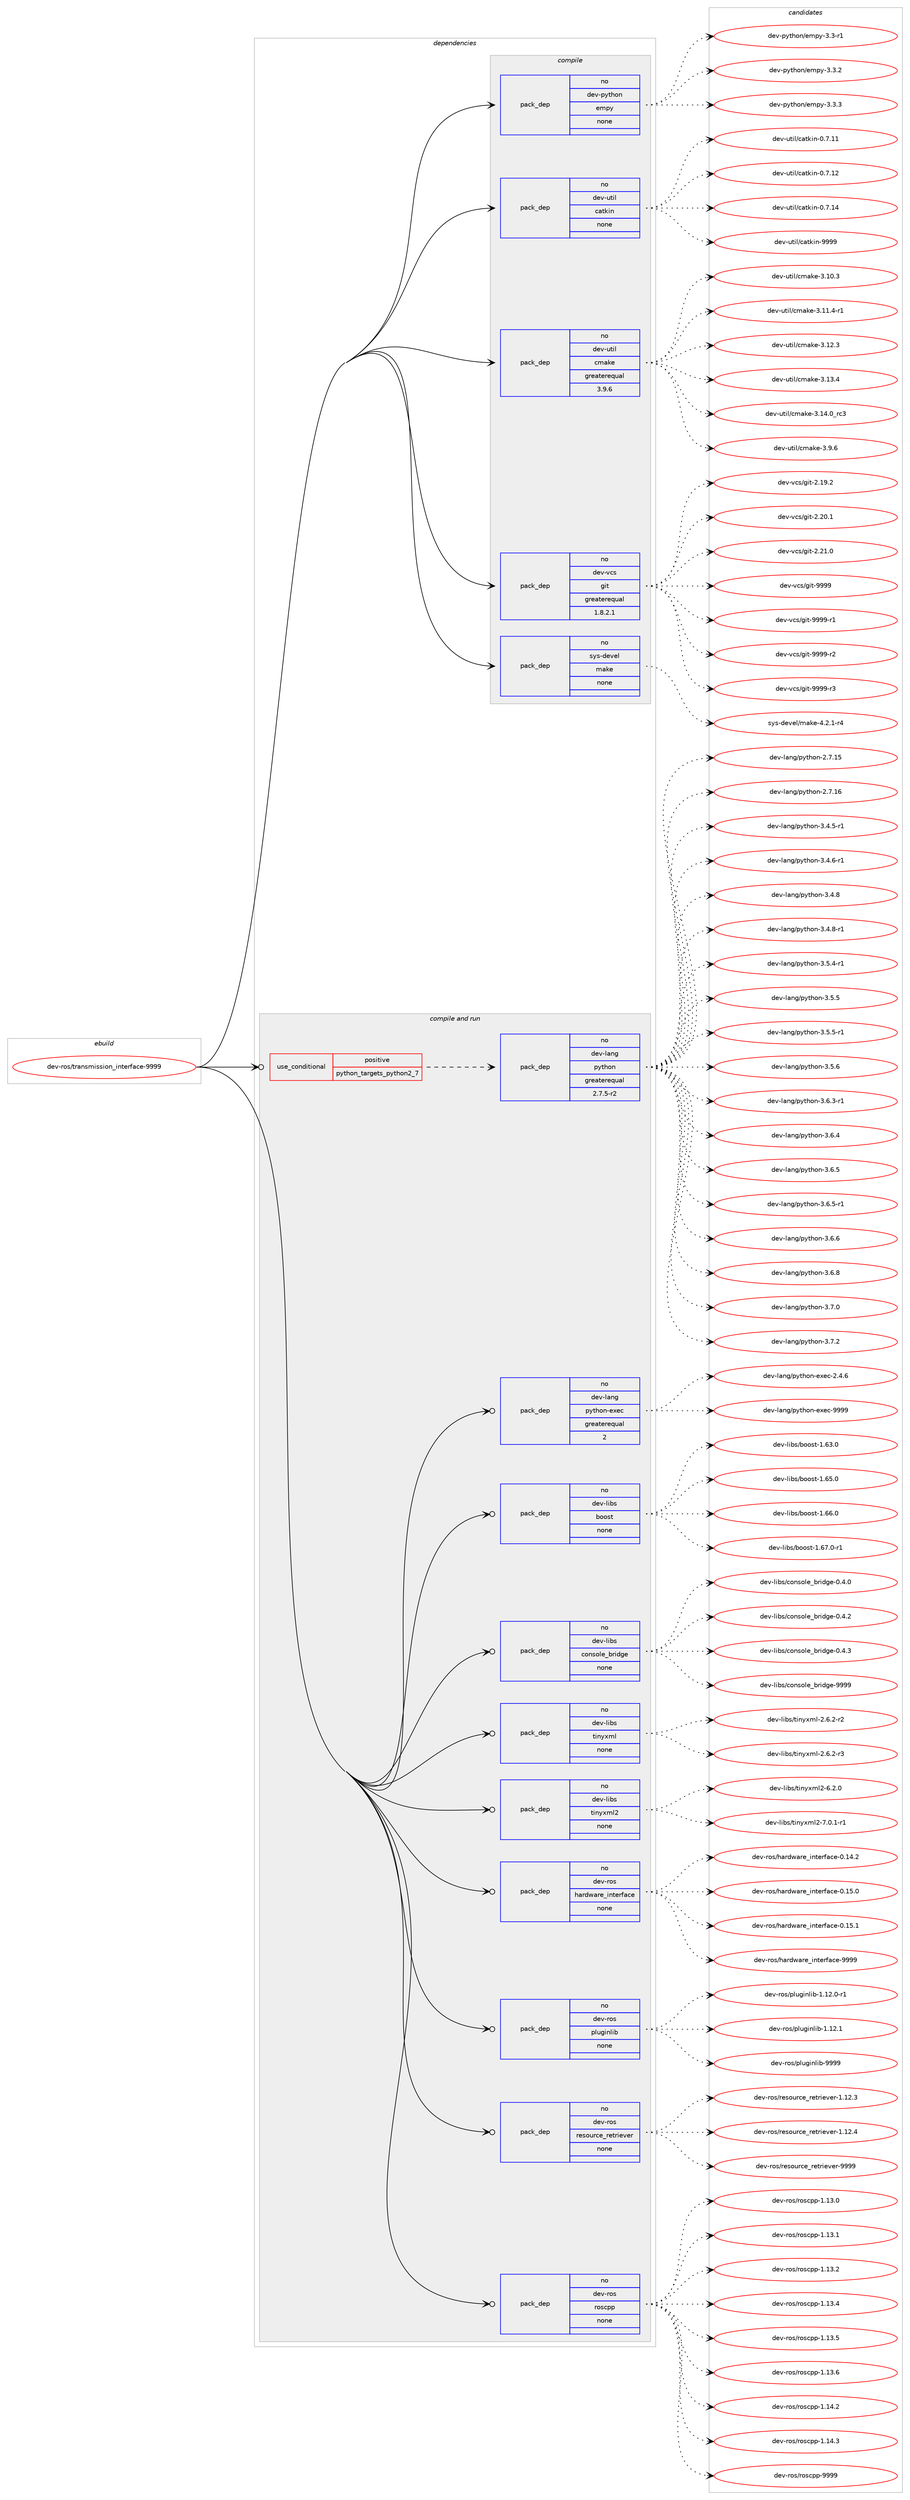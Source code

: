 digraph prolog {

# *************
# Graph options
# *************

newrank=true;
concentrate=true;
compound=true;
graph [rankdir=LR,fontname=Helvetica,fontsize=10,ranksep=1.5];#, ranksep=2.5, nodesep=0.2];
edge  [arrowhead=vee];
node  [fontname=Helvetica,fontsize=10];

# **********
# The ebuild
# **********

subgraph cluster_leftcol {
color=gray;
rank=same;
label=<<i>ebuild</i>>;
id [label="dev-ros/transmission_interface-9999", color=red, width=4, href="../dev-ros/transmission_interface-9999.svg"];
}

# ****************
# The dependencies
# ****************

subgraph cluster_midcol {
color=gray;
label=<<i>dependencies</i>>;
subgraph cluster_compile {
fillcolor="#eeeeee";
style=filled;
label=<<i>compile</i>>;
subgraph pack1061358 {
dependency1476511 [label=<<TABLE BORDER="0" CELLBORDER="1" CELLSPACING="0" CELLPADDING="4" WIDTH="220"><TR><TD ROWSPAN="6" CELLPADDING="30">pack_dep</TD></TR><TR><TD WIDTH="110">no</TD></TR><TR><TD>dev-python</TD></TR><TR><TD>empy</TD></TR><TR><TD>none</TD></TR><TR><TD></TD></TR></TABLE>>, shape=none, color=blue];
}
id:e -> dependency1476511:w [weight=20,style="solid",arrowhead="vee"];
subgraph pack1061359 {
dependency1476512 [label=<<TABLE BORDER="0" CELLBORDER="1" CELLSPACING="0" CELLPADDING="4" WIDTH="220"><TR><TD ROWSPAN="6" CELLPADDING="30">pack_dep</TD></TR><TR><TD WIDTH="110">no</TD></TR><TR><TD>dev-util</TD></TR><TR><TD>catkin</TD></TR><TR><TD>none</TD></TR><TR><TD></TD></TR></TABLE>>, shape=none, color=blue];
}
id:e -> dependency1476512:w [weight=20,style="solid",arrowhead="vee"];
subgraph pack1061360 {
dependency1476513 [label=<<TABLE BORDER="0" CELLBORDER="1" CELLSPACING="0" CELLPADDING="4" WIDTH="220"><TR><TD ROWSPAN="6" CELLPADDING="30">pack_dep</TD></TR><TR><TD WIDTH="110">no</TD></TR><TR><TD>dev-util</TD></TR><TR><TD>cmake</TD></TR><TR><TD>greaterequal</TD></TR><TR><TD>3.9.6</TD></TR></TABLE>>, shape=none, color=blue];
}
id:e -> dependency1476513:w [weight=20,style="solid",arrowhead="vee"];
subgraph pack1061361 {
dependency1476514 [label=<<TABLE BORDER="0" CELLBORDER="1" CELLSPACING="0" CELLPADDING="4" WIDTH="220"><TR><TD ROWSPAN="6" CELLPADDING="30">pack_dep</TD></TR><TR><TD WIDTH="110">no</TD></TR><TR><TD>dev-vcs</TD></TR><TR><TD>git</TD></TR><TR><TD>greaterequal</TD></TR><TR><TD>1.8.2.1</TD></TR></TABLE>>, shape=none, color=blue];
}
id:e -> dependency1476514:w [weight=20,style="solid",arrowhead="vee"];
subgraph pack1061362 {
dependency1476515 [label=<<TABLE BORDER="0" CELLBORDER="1" CELLSPACING="0" CELLPADDING="4" WIDTH="220"><TR><TD ROWSPAN="6" CELLPADDING="30">pack_dep</TD></TR><TR><TD WIDTH="110">no</TD></TR><TR><TD>sys-devel</TD></TR><TR><TD>make</TD></TR><TR><TD>none</TD></TR><TR><TD></TD></TR></TABLE>>, shape=none, color=blue];
}
id:e -> dependency1476515:w [weight=20,style="solid",arrowhead="vee"];
}
subgraph cluster_compileandrun {
fillcolor="#eeeeee";
style=filled;
label=<<i>compile and run</i>>;
subgraph cond391763 {
dependency1476516 [label=<<TABLE BORDER="0" CELLBORDER="1" CELLSPACING="0" CELLPADDING="4"><TR><TD ROWSPAN="3" CELLPADDING="10">use_conditional</TD></TR><TR><TD>positive</TD></TR><TR><TD>python_targets_python2_7</TD></TR></TABLE>>, shape=none, color=red];
subgraph pack1061363 {
dependency1476517 [label=<<TABLE BORDER="0" CELLBORDER="1" CELLSPACING="0" CELLPADDING="4" WIDTH="220"><TR><TD ROWSPAN="6" CELLPADDING="30">pack_dep</TD></TR><TR><TD WIDTH="110">no</TD></TR><TR><TD>dev-lang</TD></TR><TR><TD>python</TD></TR><TR><TD>greaterequal</TD></TR><TR><TD>2.7.5-r2</TD></TR></TABLE>>, shape=none, color=blue];
}
dependency1476516:e -> dependency1476517:w [weight=20,style="dashed",arrowhead="vee"];
}
id:e -> dependency1476516:w [weight=20,style="solid",arrowhead="odotvee"];
subgraph pack1061364 {
dependency1476518 [label=<<TABLE BORDER="0" CELLBORDER="1" CELLSPACING="0" CELLPADDING="4" WIDTH="220"><TR><TD ROWSPAN="6" CELLPADDING="30">pack_dep</TD></TR><TR><TD WIDTH="110">no</TD></TR><TR><TD>dev-lang</TD></TR><TR><TD>python-exec</TD></TR><TR><TD>greaterequal</TD></TR><TR><TD>2</TD></TR></TABLE>>, shape=none, color=blue];
}
id:e -> dependency1476518:w [weight=20,style="solid",arrowhead="odotvee"];
subgraph pack1061365 {
dependency1476519 [label=<<TABLE BORDER="0" CELLBORDER="1" CELLSPACING="0" CELLPADDING="4" WIDTH="220"><TR><TD ROWSPAN="6" CELLPADDING="30">pack_dep</TD></TR><TR><TD WIDTH="110">no</TD></TR><TR><TD>dev-libs</TD></TR><TR><TD>boost</TD></TR><TR><TD>none</TD></TR><TR><TD></TD></TR></TABLE>>, shape=none, color=blue];
}
id:e -> dependency1476519:w [weight=20,style="solid",arrowhead="odotvee"];
subgraph pack1061366 {
dependency1476520 [label=<<TABLE BORDER="0" CELLBORDER="1" CELLSPACING="0" CELLPADDING="4" WIDTH="220"><TR><TD ROWSPAN="6" CELLPADDING="30">pack_dep</TD></TR><TR><TD WIDTH="110">no</TD></TR><TR><TD>dev-libs</TD></TR><TR><TD>console_bridge</TD></TR><TR><TD>none</TD></TR><TR><TD></TD></TR></TABLE>>, shape=none, color=blue];
}
id:e -> dependency1476520:w [weight=20,style="solid",arrowhead="odotvee"];
subgraph pack1061367 {
dependency1476521 [label=<<TABLE BORDER="0" CELLBORDER="1" CELLSPACING="0" CELLPADDING="4" WIDTH="220"><TR><TD ROWSPAN="6" CELLPADDING="30">pack_dep</TD></TR><TR><TD WIDTH="110">no</TD></TR><TR><TD>dev-libs</TD></TR><TR><TD>tinyxml</TD></TR><TR><TD>none</TD></TR><TR><TD></TD></TR></TABLE>>, shape=none, color=blue];
}
id:e -> dependency1476521:w [weight=20,style="solid",arrowhead="odotvee"];
subgraph pack1061368 {
dependency1476522 [label=<<TABLE BORDER="0" CELLBORDER="1" CELLSPACING="0" CELLPADDING="4" WIDTH="220"><TR><TD ROWSPAN="6" CELLPADDING="30">pack_dep</TD></TR><TR><TD WIDTH="110">no</TD></TR><TR><TD>dev-libs</TD></TR><TR><TD>tinyxml2</TD></TR><TR><TD>none</TD></TR><TR><TD></TD></TR></TABLE>>, shape=none, color=blue];
}
id:e -> dependency1476522:w [weight=20,style="solid",arrowhead="odotvee"];
subgraph pack1061369 {
dependency1476523 [label=<<TABLE BORDER="0" CELLBORDER="1" CELLSPACING="0" CELLPADDING="4" WIDTH="220"><TR><TD ROWSPAN="6" CELLPADDING="30">pack_dep</TD></TR><TR><TD WIDTH="110">no</TD></TR><TR><TD>dev-ros</TD></TR><TR><TD>hardware_interface</TD></TR><TR><TD>none</TD></TR><TR><TD></TD></TR></TABLE>>, shape=none, color=blue];
}
id:e -> dependency1476523:w [weight=20,style="solid",arrowhead="odotvee"];
subgraph pack1061370 {
dependency1476524 [label=<<TABLE BORDER="0" CELLBORDER="1" CELLSPACING="0" CELLPADDING="4" WIDTH="220"><TR><TD ROWSPAN="6" CELLPADDING="30">pack_dep</TD></TR><TR><TD WIDTH="110">no</TD></TR><TR><TD>dev-ros</TD></TR><TR><TD>pluginlib</TD></TR><TR><TD>none</TD></TR><TR><TD></TD></TR></TABLE>>, shape=none, color=blue];
}
id:e -> dependency1476524:w [weight=20,style="solid",arrowhead="odotvee"];
subgraph pack1061371 {
dependency1476525 [label=<<TABLE BORDER="0" CELLBORDER="1" CELLSPACING="0" CELLPADDING="4" WIDTH="220"><TR><TD ROWSPAN="6" CELLPADDING="30">pack_dep</TD></TR><TR><TD WIDTH="110">no</TD></TR><TR><TD>dev-ros</TD></TR><TR><TD>resource_retriever</TD></TR><TR><TD>none</TD></TR><TR><TD></TD></TR></TABLE>>, shape=none, color=blue];
}
id:e -> dependency1476525:w [weight=20,style="solid",arrowhead="odotvee"];
subgraph pack1061372 {
dependency1476526 [label=<<TABLE BORDER="0" CELLBORDER="1" CELLSPACING="0" CELLPADDING="4" WIDTH="220"><TR><TD ROWSPAN="6" CELLPADDING="30">pack_dep</TD></TR><TR><TD WIDTH="110">no</TD></TR><TR><TD>dev-ros</TD></TR><TR><TD>roscpp</TD></TR><TR><TD>none</TD></TR><TR><TD></TD></TR></TABLE>>, shape=none, color=blue];
}
id:e -> dependency1476526:w [weight=20,style="solid",arrowhead="odotvee"];
}
subgraph cluster_run {
fillcolor="#eeeeee";
style=filled;
label=<<i>run</i>>;
}
}

# **************
# The candidates
# **************

subgraph cluster_choices {
rank=same;
color=gray;
label=<<i>candidates</i>>;

subgraph choice1061358 {
color=black;
nodesep=1;
choice1001011184511212111610411111047101109112121455146514511449 [label="dev-python/empy-3.3-r1", color=red, width=4,href="../dev-python/empy-3.3-r1.svg"];
choice1001011184511212111610411111047101109112121455146514650 [label="dev-python/empy-3.3.2", color=red, width=4,href="../dev-python/empy-3.3.2.svg"];
choice1001011184511212111610411111047101109112121455146514651 [label="dev-python/empy-3.3.3", color=red, width=4,href="../dev-python/empy-3.3.3.svg"];
dependency1476511:e -> choice1001011184511212111610411111047101109112121455146514511449:w [style=dotted,weight="100"];
dependency1476511:e -> choice1001011184511212111610411111047101109112121455146514650:w [style=dotted,weight="100"];
dependency1476511:e -> choice1001011184511212111610411111047101109112121455146514651:w [style=dotted,weight="100"];
}
subgraph choice1061359 {
color=black;
nodesep=1;
choice1001011184511711610510847999711610710511045484655464949 [label="dev-util/catkin-0.7.11", color=red, width=4,href="../dev-util/catkin-0.7.11.svg"];
choice1001011184511711610510847999711610710511045484655464950 [label="dev-util/catkin-0.7.12", color=red, width=4,href="../dev-util/catkin-0.7.12.svg"];
choice1001011184511711610510847999711610710511045484655464952 [label="dev-util/catkin-0.7.14", color=red, width=4,href="../dev-util/catkin-0.7.14.svg"];
choice100101118451171161051084799971161071051104557575757 [label="dev-util/catkin-9999", color=red, width=4,href="../dev-util/catkin-9999.svg"];
dependency1476512:e -> choice1001011184511711610510847999711610710511045484655464949:w [style=dotted,weight="100"];
dependency1476512:e -> choice1001011184511711610510847999711610710511045484655464950:w [style=dotted,weight="100"];
dependency1476512:e -> choice1001011184511711610510847999711610710511045484655464952:w [style=dotted,weight="100"];
dependency1476512:e -> choice100101118451171161051084799971161071051104557575757:w [style=dotted,weight="100"];
}
subgraph choice1061360 {
color=black;
nodesep=1;
choice1001011184511711610510847991099710710145514649484651 [label="dev-util/cmake-3.10.3", color=red, width=4,href="../dev-util/cmake-3.10.3.svg"];
choice10010111845117116105108479910997107101455146494946524511449 [label="dev-util/cmake-3.11.4-r1", color=red, width=4,href="../dev-util/cmake-3.11.4-r1.svg"];
choice1001011184511711610510847991099710710145514649504651 [label="dev-util/cmake-3.12.3", color=red, width=4,href="../dev-util/cmake-3.12.3.svg"];
choice1001011184511711610510847991099710710145514649514652 [label="dev-util/cmake-3.13.4", color=red, width=4,href="../dev-util/cmake-3.13.4.svg"];
choice1001011184511711610510847991099710710145514649524648951149951 [label="dev-util/cmake-3.14.0_rc3", color=red, width=4,href="../dev-util/cmake-3.14.0_rc3.svg"];
choice10010111845117116105108479910997107101455146574654 [label="dev-util/cmake-3.9.6", color=red, width=4,href="../dev-util/cmake-3.9.6.svg"];
dependency1476513:e -> choice1001011184511711610510847991099710710145514649484651:w [style=dotted,weight="100"];
dependency1476513:e -> choice10010111845117116105108479910997107101455146494946524511449:w [style=dotted,weight="100"];
dependency1476513:e -> choice1001011184511711610510847991099710710145514649504651:w [style=dotted,weight="100"];
dependency1476513:e -> choice1001011184511711610510847991099710710145514649514652:w [style=dotted,weight="100"];
dependency1476513:e -> choice1001011184511711610510847991099710710145514649524648951149951:w [style=dotted,weight="100"];
dependency1476513:e -> choice10010111845117116105108479910997107101455146574654:w [style=dotted,weight="100"];
}
subgraph choice1061361 {
color=black;
nodesep=1;
choice10010111845118991154710310511645504649574650 [label="dev-vcs/git-2.19.2", color=red, width=4,href="../dev-vcs/git-2.19.2.svg"];
choice10010111845118991154710310511645504650484649 [label="dev-vcs/git-2.20.1", color=red, width=4,href="../dev-vcs/git-2.20.1.svg"];
choice10010111845118991154710310511645504650494648 [label="dev-vcs/git-2.21.0", color=red, width=4,href="../dev-vcs/git-2.21.0.svg"];
choice1001011184511899115471031051164557575757 [label="dev-vcs/git-9999", color=red, width=4,href="../dev-vcs/git-9999.svg"];
choice10010111845118991154710310511645575757574511449 [label="dev-vcs/git-9999-r1", color=red, width=4,href="../dev-vcs/git-9999-r1.svg"];
choice10010111845118991154710310511645575757574511450 [label="dev-vcs/git-9999-r2", color=red, width=4,href="../dev-vcs/git-9999-r2.svg"];
choice10010111845118991154710310511645575757574511451 [label="dev-vcs/git-9999-r3", color=red, width=4,href="../dev-vcs/git-9999-r3.svg"];
dependency1476514:e -> choice10010111845118991154710310511645504649574650:w [style=dotted,weight="100"];
dependency1476514:e -> choice10010111845118991154710310511645504650484649:w [style=dotted,weight="100"];
dependency1476514:e -> choice10010111845118991154710310511645504650494648:w [style=dotted,weight="100"];
dependency1476514:e -> choice1001011184511899115471031051164557575757:w [style=dotted,weight="100"];
dependency1476514:e -> choice10010111845118991154710310511645575757574511449:w [style=dotted,weight="100"];
dependency1476514:e -> choice10010111845118991154710310511645575757574511450:w [style=dotted,weight="100"];
dependency1476514:e -> choice10010111845118991154710310511645575757574511451:w [style=dotted,weight="100"];
}
subgraph choice1061362 {
color=black;
nodesep=1;
choice1151211154510010111810110847109971071014552465046494511452 [label="sys-devel/make-4.2.1-r4", color=red, width=4,href="../sys-devel/make-4.2.1-r4.svg"];
dependency1476515:e -> choice1151211154510010111810110847109971071014552465046494511452:w [style=dotted,weight="100"];
}
subgraph choice1061363 {
color=black;
nodesep=1;
choice10010111845108971101034711212111610411111045504655464953 [label="dev-lang/python-2.7.15", color=red, width=4,href="../dev-lang/python-2.7.15.svg"];
choice10010111845108971101034711212111610411111045504655464954 [label="dev-lang/python-2.7.16", color=red, width=4,href="../dev-lang/python-2.7.16.svg"];
choice1001011184510897110103471121211161041111104551465246534511449 [label="dev-lang/python-3.4.5-r1", color=red, width=4,href="../dev-lang/python-3.4.5-r1.svg"];
choice1001011184510897110103471121211161041111104551465246544511449 [label="dev-lang/python-3.4.6-r1", color=red, width=4,href="../dev-lang/python-3.4.6-r1.svg"];
choice100101118451089711010347112121116104111110455146524656 [label="dev-lang/python-3.4.8", color=red, width=4,href="../dev-lang/python-3.4.8.svg"];
choice1001011184510897110103471121211161041111104551465246564511449 [label="dev-lang/python-3.4.8-r1", color=red, width=4,href="../dev-lang/python-3.4.8-r1.svg"];
choice1001011184510897110103471121211161041111104551465346524511449 [label="dev-lang/python-3.5.4-r1", color=red, width=4,href="../dev-lang/python-3.5.4-r1.svg"];
choice100101118451089711010347112121116104111110455146534653 [label="dev-lang/python-3.5.5", color=red, width=4,href="../dev-lang/python-3.5.5.svg"];
choice1001011184510897110103471121211161041111104551465346534511449 [label="dev-lang/python-3.5.5-r1", color=red, width=4,href="../dev-lang/python-3.5.5-r1.svg"];
choice100101118451089711010347112121116104111110455146534654 [label="dev-lang/python-3.5.6", color=red, width=4,href="../dev-lang/python-3.5.6.svg"];
choice1001011184510897110103471121211161041111104551465446514511449 [label="dev-lang/python-3.6.3-r1", color=red, width=4,href="../dev-lang/python-3.6.3-r1.svg"];
choice100101118451089711010347112121116104111110455146544652 [label="dev-lang/python-3.6.4", color=red, width=4,href="../dev-lang/python-3.6.4.svg"];
choice100101118451089711010347112121116104111110455146544653 [label="dev-lang/python-3.6.5", color=red, width=4,href="../dev-lang/python-3.6.5.svg"];
choice1001011184510897110103471121211161041111104551465446534511449 [label="dev-lang/python-3.6.5-r1", color=red, width=4,href="../dev-lang/python-3.6.5-r1.svg"];
choice100101118451089711010347112121116104111110455146544654 [label="dev-lang/python-3.6.6", color=red, width=4,href="../dev-lang/python-3.6.6.svg"];
choice100101118451089711010347112121116104111110455146544656 [label="dev-lang/python-3.6.8", color=red, width=4,href="../dev-lang/python-3.6.8.svg"];
choice100101118451089711010347112121116104111110455146554648 [label="dev-lang/python-3.7.0", color=red, width=4,href="../dev-lang/python-3.7.0.svg"];
choice100101118451089711010347112121116104111110455146554650 [label="dev-lang/python-3.7.2", color=red, width=4,href="../dev-lang/python-3.7.2.svg"];
dependency1476517:e -> choice10010111845108971101034711212111610411111045504655464953:w [style=dotted,weight="100"];
dependency1476517:e -> choice10010111845108971101034711212111610411111045504655464954:w [style=dotted,weight="100"];
dependency1476517:e -> choice1001011184510897110103471121211161041111104551465246534511449:w [style=dotted,weight="100"];
dependency1476517:e -> choice1001011184510897110103471121211161041111104551465246544511449:w [style=dotted,weight="100"];
dependency1476517:e -> choice100101118451089711010347112121116104111110455146524656:w [style=dotted,weight="100"];
dependency1476517:e -> choice1001011184510897110103471121211161041111104551465246564511449:w [style=dotted,weight="100"];
dependency1476517:e -> choice1001011184510897110103471121211161041111104551465346524511449:w [style=dotted,weight="100"];
dependency1476517:e -> choice100101118451089711010347112121116104111110455146534653:w [style=dotted,weight="100"];
dependency1476517:e -> choice1001011184510897110103471121211161041111104551465346534511449:w [style=dotted,weight="100"];
dependency1476517:e -> choice100101118451089711010347112121116104111110455146534654:w [style=dotted,weight="100"];
dependency1476517:e -> choice1001011184510897110103471121211161041111104551465446514511449:w [style=dotted,weight="100"];
dependency1476517:e -> choice100101118451089711010347112121116104111110455146544652:w [style=dotted,weight="100"];
dependency1476517:e -> choice100101118451089711010347112121116104111110455146544653:w [style=dotted,weight="100"];
dependency1476517:e -> choice1001011184510897110103471121211161041111104551465446534511449:w [style=dotted,weight="100"];
dependency1476517:e -> choice100101118451089711010347112121116104111110455146544654:w [style=dotted,weight="100"];
dependency1476517:e -> choice100101118451089711010347112121116104111110455146544656:w [style=dotted,weight="100"];
dependency1476517:e -> choice100101118451089711010347112121116104111110455146554648:w [style=dotted,weight="100"];
dependency1476517:e -> choice100101118451089711010347112121116104111110455146554650:w [style=dotted,weight="100"];
}
subgraph choice1061364 {
color=black;
nodesep=1;
choice1001011184510897110103471121211161041111104510112010199455046524654 [label="dev-lang/python-exec-2.4.6", color=red, width=4,href="../dev-lang/python-exec-2.4.6.svg"];
choice10010111845108971101034711212111610411111045101120101994557575757 [label="dev-lang/python-exec-9999", color=red, width=4,href="../dev-lang/python-exec-9999.svg"];
dependency1476518:e -> choice1001011184510897110103471121211161041111104510112010199455046524654:w [style=dotted,weight="100"];
dependency1476518:e -> choice10010111845108971101034711212111610411111045101120101994557575757:w [style=dotted,weight="100"];
}
subgraph choice1061365 {
color=black;
nodesep=1;
choice1001011184510810598115479811111111511645494654514648 [label="dev-libs/boost-1.63.0", color=red, width=4,href="../dev-libs/boost-1.63.0.svg"];
choice1001011184510810598115479811111111511645494654534648 [label="dev-libs/boost-1.65.0", color=red, width=4,href="../dev-libs/boost-1.65.0.svg"];
choice1001011184510810598115479811111111511645494654544648 [label="dev-libs/boost-1.66.0", color=red, width=4,href="../dev-libs/boost-1.66.0.svg"];
choice10010111845108105981154798111111115116454946545546484511449 [label="dev-libs/boost-1.67.0-r1", color=red, width=4,href="../dev-libs/boost-1.67.0-r1.svg"];
dependency1476519:e -> choice1001011184510810598115479811111111511645494654514648:w [style=dotted,weight="100"];
dependency1476519:e -> choice1001011184510810598115479811111111511645494654534648:w [style=dotted,weight="100"];
dependency1476519:e -> choice1001011184510810598115479811111111511645494654544648:w [style=dotted,weight="100"];
dependency1476519:e -> choice10010111845108105981154798111111115116454946545546484511449:w [style=dotted,weight="100"];
}
subgraph choice1061366 {
color=black;
nodesep=1;
choice100101118451081059811547991111101151111081019598114105100103101454846524648 [label="dev-libs/console_bridge-0.4.0", color=red, width=4,href="../dev-libs/console_bridge-0.4.0.svg"];
choice100101118451081059811547991111101151111081019598114105100103101454846524650 [label="dev-libs/console_bridge-0.4.2", color=red, width=4,href="../dev-libs/console_bridge-0.4.2.svg"];
choice100101118451081059811547991111101151111081019598114105100103101454846524651 [label="dev-libs/console_bridge-0.4.3", color=red, width=4,href="../dev-libs/console_bridge-0.4.3.svg"];
choice1001011184510810598115479911111011511110810195981141051001031014557575757 [label="dev-libs/console_bridge-9999", color=red, width=4,href="../dev-libs/console_bridge-9999.svg"];
dependency1476520:e -> choice100101118451081059811547991111101151111081019598114105100103101454846524648:w [style=dotted,weight="100"];
dependency1476520:e -> choice100101118451081059811547991111101151111081019598114105100103101454846524650:w [style=dotted,weight="100"];
dependency1476520:e -> choice100101118451081059811547991111101151111081019598114105100103101454846524651:w [style=dotted,weight="100"];
dependency1476520:e -> choice1001011184510810598115479911111011511110810195981141051001031014557575757:w [style=dotted,weight="100"];
}
subgraph choice1061367 {
color=black;
nodesep=1;
choice1001011184510810598115471161051101211201091084550465446504511450 [label="dev-libs/tinyxml-2.6.2-r2", color=red, width=4,href="../dev-libs/tinyxml-2.6.2-r2.svg"];
choice1001011184510810598115471161051101211201091084550465446504511451 [label="dev-libs/tinyxml-2.6.2-r3", color=red, width=4,href="../dev-libs/tinyxml-2.6.2-r3.svg"];
dependency1476521:e -> choice1001011184510810598115471161051101211201091084550465446504511450:w [style=dotted,weight="100"];
dependency1476521:e -> choice1001011184510810598115471161051101211201091084550465446504511451:w [style=dotted,weight="100"];
}
subgraph choice1061368 {
color=black;
nodesep=1;
choice10010111845108105981154711610511012112010910850455446504648 [label="dev-libs/tinyxml2-6.2.0", color=red, width=4,href="../dev-libs/tinyxml2-6.2.0.svg"];
choice100101118451081059811547116105110121120109108504555464846494511449 [label="dev-libs/tinyxml2-7.0.1-r1", color=red, width=4,href="../dev-libs/tinyxml2-7.0.1-r1.svg"];
dependency1476522:e -> choice10010111845108105981154711610511012112010910850455446504648:w [style=dotted,weight="100"];
dependency1476522:e -> choice100101118451081059811547116105110121120109108504555464846494511449:w [style=dotted,weight="100"];
}
subgraph choice1061369 {
color=black;
nodesep=1;
choice1001011184511411111547104971141001199711410195105110116101114102979910145484649524650 [label="dev-ros/hardware_interface-0.14.2", color=red, width=4,href="../dev-ros/hardware_interface-0.14.2.svg"];
choice1001011184511411111547104971141001199711410195105110116101114102979910145484649534648 [label="dev-ros/hardware_interface-0.15.0", color=red, width=4,href="../dev-ros/hardware_interface-0.15.0.svg"];
choice1001011184511411111547104971141001199711410195105110116101114102979910145484649534649 [label="dev-ros/hardware_interface-0.15.1", color=red, width=4,href="../dev-ros/hardware_interface-0.15.1.svg"];
choice100101118451141111154710497114100119971141019510511011610111410297991014557575757 [label="dev-ros/hardware_interface-9999", color=red, width=4,href="../dev-ros/hardware_interface-9999.svg"];
dependency1476523:e -> choice1001011184511411111547104971141001199711410195105110116101114102979910145484649524650:w [style=dotted,weight="100"];
dependency1476523:e -> choice1001011184511411111547104971141001199711410195105110116101114102979910145484649534648:w [style=dotted,weight="100"];
dependency1476523:e -> choice1001011184511411111547104971141001199711410195105110116101114102979910145484649534649:w [style=dotted,weight="100"];
dependency1476523:e -> choice100101118451141111154710497114100119971141019510511011610111410297991014557575757:w [style=dotted,weight="100"];
}
subgraph choice1061370 {
color=black;
nodesep=1;
choice100101118451141111154711210811710310511010810598454946495046484511449 [label="dev-ros/pluginlib-1.12.0-r1", color=red, width=4,href="../dev-ros/pluginlib-1.12.0-r1.svg"];
choice10010111845114111115471121081171031051101081059845494649504649 [label="dev-ros/pluginlib-1.12.1", color=red, width=4,href="../dev-ros/pluginlib-1.12.1.svg"];
choice1001011184511411111547112108117103105110108105984557575757 [label="dev-ros/pluginlib-9999", color=red, width=4,href="../dev-ros/pluginlib-9999.svg"];
dependency1476524:e -> choice100101118451141111154711210811710310511010810598454946495046484511449:w [style=dotted,weight="100"];
dependency1476524:e -> choice10010111845114111115471121081171031051101081059845494649504649:w [style=dotted,weight="100"];
dependency1476524:e -> choice1001011184511411111547112108117103105110108105984557575757:w [style=dotted,weight="100"];
}
subgraph choice1061371 {
color=black;
nodesep=1;
choice1001011184511411111547114101115111117114991019511410111611410510111810111445494649504651 [label="dev-ros/resource_retriever-1.12.3", color=red, width=4,href="../dev-ros/resource_retriever-1.12.3.svg"];
choice1001011184511411111547114101115111117114991019511410111611410510111810111445494649504652 [label="dev-ros/resource_retriever-1.12.4", color=red, width=4,href="../dev-ros/resource_retriever-1.12.4.svg"];
choice100101118451141111154711410111511111711499101951141011161141051011181011144557575757 [label="dev-ros/resource_retriever-9999", color=red, width=4,href="../dev-ros/resource_retriever-9999.svg"];
dependency1476525:e -> choice1001011184511411111547114101115111117114991019511410111611410510111810111445494649504651:w [style=dotted,weight="100"];
dependency1476525:e -> choice1001011184511411111547114101115111117114991019511410111611410510111810111445494649504652:w [style=dotted,weight="100"];
dependency1476525:e -> choice100101118451141111154711410111511111711499101951141011161141051011181011144557575757:w [style=dotted,weight="100"];
}
subgraph choice1061372 {
color=black;
nodesep=1;
choice10010111845114111115471141111159911211245494649514648 [label="dev-ros/roscpp-1.13.0", color=red, width=4,href="../dev-ros/roscpp-1.13.0.svg"];
choice10010111845114111115471141111159911211245494649514649 [label="dev-ros/roscpp-1.13.1", color=red, width=4,href="../dev-ros/roscpp-1.13.1.svg"];
choice10010111845114111115471141111159911211245494649514650 [label="dev-ros/roscpp-1.13.2", color=red, width=4,href="../dev-ros/roscpp-1.13.2.svg"];
choice10010111845114111115471141111159911211245494649514652 [label="dev-ros/roscpp-1.13.4", color=red, width=4,href="../dev-ros/roscpp-1.13.4.svg"];
choice10010111845114111115471141111159911211245494649514653 [label="dev-ros/roscpp-1.13.5", color=red, width=4,href="../dev-ros/roscpp-1.13.5.svg"];
choice10010111845114111115471141111159911211245494649514654 [label="dev-ros/roscpp-1.13.6", color=red, width=4,href="../dev-ros/roscpp-1.13.6.svg"];
choice10010111845114111115471141111159911211245494649524650 [label="dev-ros/roscpp-1.14.2", color=red, width=4,href="../dev-ros/roscpp-1.14.2.svg"];
choice10010111845114111115471141111159911211245494649524651 [label="dev-ros/roscpp-1.14.3", color=red, width=4,href="../dev-ros/roscpp-1.14.3.svg"];
choice1001011184511411111547114111115991121124557575757 [label="dev-ros/roscpp-9999", color=red, width=4,href="../dev-ros/roscpp-9999.svg"];
dependency1476526:e -> choice10010111845114111115471141111159911211245494649514648:w [style=dotted,weight="100"];
dependency1476526:e -> choice10010111845114111115471141111159911211245494649514649:w [style=dotted,weight="100"];
dependency1476526:e -> choice10010111845114111115471141111159911211245494649514650:w [style=dotted,weight="100"];
dependency1476526:e -> choice10010111845114111115471141111159911211245494649514652:w [style=dotted,weight="100"];
dependency1476526:e -> choice10010111845114111115471141111159911211245494649514653:w [style=dotted,weight="100"];
dependency1476526:e -> choice10010111845114111115471141111159911211245494649514654:w [style=dotted,weight="100"];
dependency1476526:e -> choice10010111845114111115471141111159911211245494649524650:w [style=dotted,weight="100"];
dependency1476526:e -> choice10010111845114111115471141111159911211245494649524651:w [style=dotted,weight="100"];
dependency1476526:e -> choice1001011184511411111547114111115991121124557575757:w [style=dotted,weight="100"];
}
}

}
